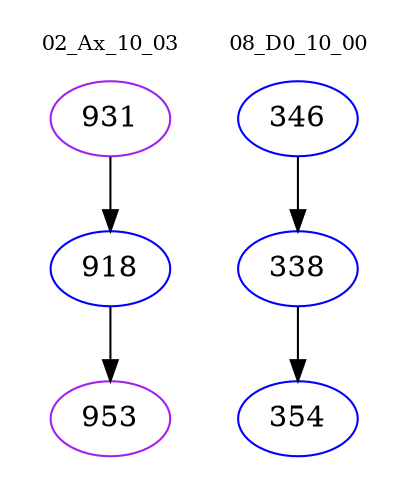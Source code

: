 digraph{
subgraph cluster_0 {
color = white
label = "02_Ax_10_03";
fontsize=10;
T0_931 [label="931", color="purple"]
T0_931 -> T0_918 [color="black"]
T0_918 [label="918", color="blue"]
T0_918 -> T0_953 [color="black"]
T0_953 [label="953", color="purple"]
}
subgraph cluster_1 {
color = white
label = "08_D0_10_00";
fontsize=10;
T1_346 [label="346", color="blue"]
T1_346 -> T1_338 [color="black"]
T1_338 [label="338", color="blue"]
T1_338 -> T1_354 [color="black"]
T1_354 [label="354", color="blue"]
}
}
